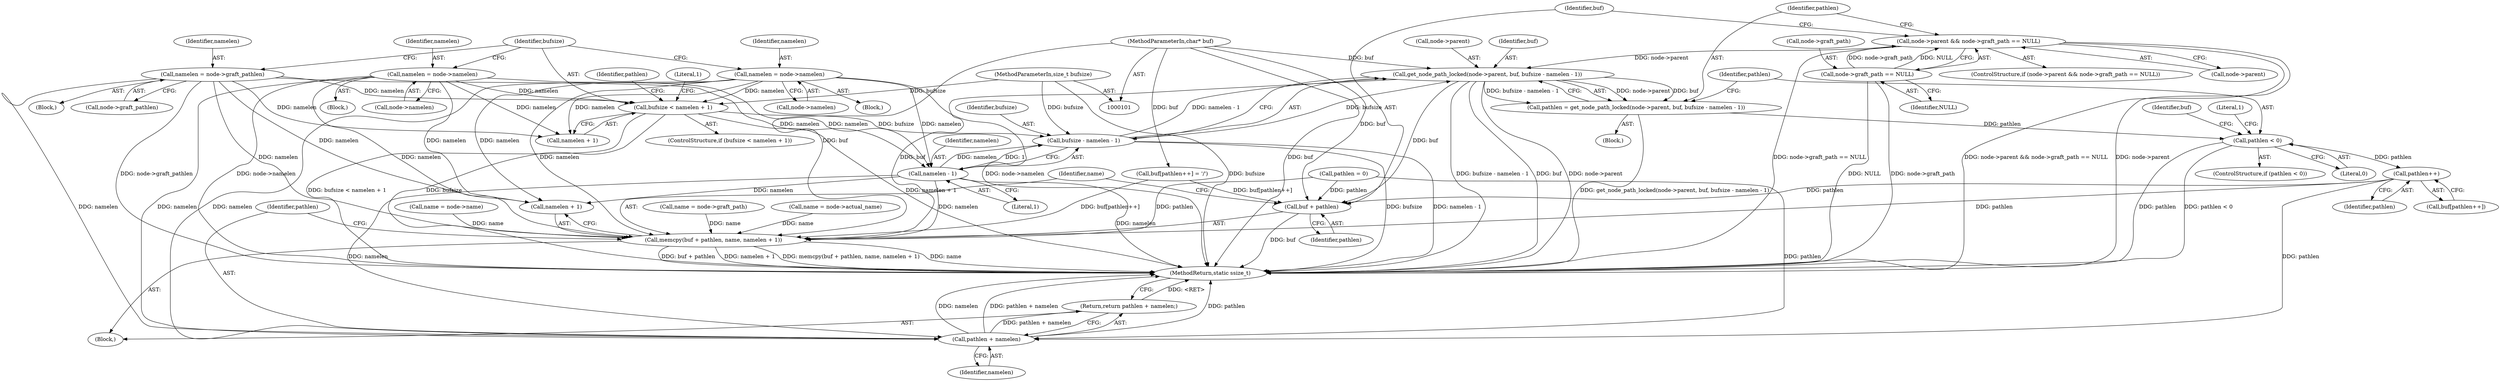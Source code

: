 digraph "0_Android_864e2e22fcd0cba3f5e67680ccabd0302dfda45d@pointer" {
"1000178" [label="(Call,get_node_path_locked(node->parent, buf, bufsize - namelen - 1))"];
"1000166" [label="(Call,node->parent && node->graft_path == NULL)"];
"1000170" [label="(Call,node->graft_path == NULL)"];
"1000103" [label="(MethodParameterIn,char* buf)"];
"1000183" [label="(Call,bufsize - namelen - 1)"];
"1000152" [label="(Call,bufsize < namelen + 1)"];
"1000104" [label="(MethodParameterIn,size_t bufsize)"];
"1000134" [label="(Call,namelen = node->namelen)"];
"1000118" [label="(Call,namelen = node->graft_pathlen)"];
"1000146" [label="(Call,namelen = node->namelen)"];
"1000185" [label="(Call,namelen - 1)"];
"1000176" [label="(Call,pathlen = get_node_path_locked(node->parent, buf, bufsize - namelen - 1))"];
"1000189" [label="(Call,pathlen < 0)"];
"1000199" [label="(Call,pathlen++)"];
"1000202" [label="(Call,memcpy(buf + pathlen, name, namelen + 1))"];
"1000203" [label="(Call,buf + pathlen)"];
"1000211" [label="(Call,pathlen + namelen)"];
"1000210" [label="(Return,return pathlen + namelen;)"];
"1000185" [label="(Call,namelen - 1)"];
"1000166" [label="(Call,node->parent && node->graft_path == NULL)"];
"1000160" [label="(Literal,1)"];
"1000135" [label="(Identifier,namelen)"];
"1000119" [label="(Identifier,namelen)"];
"1000198" [label="(Identifier,buf)"];
"1000104" [label="(MethodParameterIn,size_t bufsize)"];
"1000103" [label="(MethodParameterIn,char* buf)"];
"1000128" [label="(Block,)"];
"1000197" [label="(Call,buf[pathlen++])"];
"1000129" [label="(Call,name = node->actual_name)"];
"1000163" [label="(Identifier,pathlen)"];
"1000146" [label="(Call,namelen = node->namelen)"];
"1000191" [label="(Literal,0)"];
"1000187" [label="(Literal,1)"];
"1000175" [label="(Block,)"];
"1000162" [label="(Call,pathlen = 0)"];
"1000213" [label="(Identifier,namelen)"];
"1000176" [label="(Call,pathlen = get_node_path_locked(node->parent, buf, bufsize - namelen - 1))"];
"1000177" [label="(Identifier,pathlen)"];
"1000199" [label="(Call,pathlen++)"];
"1000204" [label="(Identifier,buf)"];
"1000179" [label="(Call,node->parent)"];
"1000189" [label="(Call,pathlen < 0)"];
"1000214" [label="(MethodReturn,static ssize_t)"];
"1000203" [label="(Call,buf + pathlen)"];
"1000211" [label="(Call,pathlen + namelen)"];
"1000136" [label="(Call,node->namelen)"];
"1000148" [label="(Call,node->namelen)"];
"1000170" [label="(Call,node->graft_path == NULL)"];
"1000165" [label="(ControlStructure,if (node->parent && node->graft_path == NULL))"];
"1000140" [label="(Block,)"];
"1000188" [label="(ControlStructure,if (pathlen < 0))"];
"1000200" [label="(Identifier,pathlen)"];
"1000154" [label="(Call,namelen + 1)"];
"1000167" [label="(Call,node->parent)"];
"1000205" [label="(Identifier,pathlen)"];
"1000196" [label="(Call,buf[pathlen++] = '/')"];
"1000134" [label="(Call,namelen = node->namelen)"];
"1000206" [label="(Identifier,name)"];
"1000174" [label="(Identifier,NULL)"];
"1000210" [label="(Return,return pathlen + namelen;)"];
"1000184" [label="(Identifier,bufsize)"];
"1000178" [label="(Call,get_node_path_locked(node->parent, buf, bufsize - namelen - 1))"];
"1000182" [label="(Identifier,buf)"];
"1000190" [label="(Identifier,pathlen)"];
"1000195" [label="(Literal,1)"];
"1000141" [label="(Call,name = node->name)"];
"1000113" [label="(Call,name = node->graft_path)"];
"1000112" [label="(Block,)"];
"1000186" [label="(Identifier,namelen)"];
"1000153" [label="(Identifier,bufsize)"];
"1000151" [label="(ControlStructure,if (bufsize < namelen + 1))"];
"1000147" [label="(Identifier,namelen)"];
"1000183" [label="(Call,bufsize - namelen - 1)"];
"1000105" [label="(Block,)"];
"1000212" [label="(Identifier,pathlen)"];
"1000152" [label="(Call,bufsize < namelen + 1)"];
"1000120" [label="(Call,node->graft_pathlen)"];
"1000207" [label="(Call,namelen + 1)"];
"1000118" [label="(Call,namelen = node->graft_pathlen)"];
"1000171" [label="(Call,node->graft_path)"];
"1000202" [label="(Call,memcpy(buf + pathlen, name, namelen + 1))"];
"1000178" -> "1000176"  [label="AST: "];
"1000178" -> "1000183"  [label="CFG: "];
"1000179" -> "1000178"  [label="AST: "];
"1000182" -> "1000178"  [label="AST: "];
"1000183" -> "1000178"  [label="AST: "];
"1000176" -> "1000178"  [label="CFG: "];
"1000178" -> "1000214"  [label="DDG: bufsize - namelen - 1"];
"1000178" -> "1000214"  [label="DDG: buf"];
"1000178" -> "1000214"  [label="DDG: node->parent"];
"1000178" -> "1000176"  [label="DDG: node->parent"];
"1000178" -> "1000176"  [label="DDG: buf"];
"1000178" -> "1000176"  [label="DDG: bufsize - namelen - 1"];
"1000166" -> "1000178"  [label="DDG: node->parent"];
"1000103" -> "1000178"  [label="DDG: buf"];
"1000183" -> "1000178"  [label="DDG: bufsize"];
"1000183" -> "1000178"  [label="DDG: namelen - 1"];
"1000178" -> "1000202"  [label="DDG: buf"];
"1000178" -> "1000203"  [label="DDG: buf"];
"1000166" -> "1000165"  [label="AST: "];
"1000166" -> "1000167"  [label="CFG: "];
"1000166" -> "1000170"  [label="CFG: "];
"1000167" -> "1000166"  [label="AST: "];
"1000170" -> "1000166"  [label="AST: "];
"1000177" -> "1000166"  [label="CFG: "];
"1000204" -> "1000166"  [label="CFG: "];
"1000166" -> "1000214"  [label="DDG: node->graft_path == NULL"];
"1000166" -> "1000214"  [label="DDG: node->parent && node->graft_path == NULL"];
"1000166" -> "1000214"  [label="DDG: node->parent"];
"1000170" -> "1000166"  [label="DDG: node->graft_path"];
"1000170" -> "1000166"  [label="DDG: NULL"];
"1000170" -> "1000174"  [label="CFG: "];
"1000171" -> "1000170"  [label="AST: "];
"1000174" -> "1000170"  [label="AST: "];
"1000170" -> "1000214"  [label="DDG: NULL"];
"1000170" -> "1000214"  [label="DDG: node->graft_path"];
"1000103" -> "1000101"  [label="AST: "];
"1000103" -> "1000214"  [label="DDG: buf"];
"1000103" -> "1000196"  [label="DDG: buf"];
"1000103" -> "1000202"  [label="DDG: buf"];
"1000103" -> "1000203"  [label="DDG: buf"];
"1000183" -> "1000185"  [label="CFG: "];
"1000184" -> "1000183"  [label="AST: "];
"1000185" -> "1000183"  [label="AST: "];
"1000183" -> "1000214"  [label="DDG: namelen - 1"];
"1000183" -> "1000214"  [label="DDG: bufsize"];
"1000152" -> "1000183"  [label="DDG: bufsize"];
"1000104" -> "1000183"  [label="DDG: bufsize"];
"1000185" -> "1000183"  [label="DDG: namelen"];
"1000185" -> "1000183"  [label="DDG: 1"];
"1000152" -> "1000151"  [label="AST: "];
"1000152" -> "1000154"  [label="CFG: "];
"1000153" -> "1000152"  [label="AST: "];
"1000154" -> "1000152"  [label="AST: "];
"1000160" -> "1000152"  [label="CFG: "];
"1000163" -> "1000152"  [label="CFG: "];
"1000152" -> "1000214"  [label="DDG: bufsize < namelen + 1"];
"1000152" -> "1000214"  [label="DDG: bufsize"];
"1000152" -> "1000214"  [label="DDG: namelen + 1"];
"1000104" -> "1000152"  [label="DDG: bufsize"];
"1000134" -> "1000152"  [label="DDG: namelen"];
"1000118" -> "1000152"  [label="DDG: namelen"];
"1000146" -> "1000152"  [label="DDG: namelen"];
"1000104" -> "1000101"  [label="AST: "];
"1000104" -> "1000214"  [label="DDG: bufsize"];
"1000134" -> "1000128"  [label="AST: "];
"1000134" -> "1000136"  [label="CFG: "];
"1000135" -> "1000134"  [label="AST: "];
"1000136" -> "1000134"  [label="AST: "];
"1000153" -> "1000134"  [label="CFG: "];
"1000134" -> "1000214"  [label="DDG: node->namelen"];
"1000134" -> "1000154"  [label="DDG: namelen"];
"1000134" -> "1000185"  [label="DDG: namelen"];
"1000134" -> "1000202"  [label="DDG: namelen"];
"1000134" -> "1000207"  [label="DDG: namelen"];
"1000134" -> "1000211"  [label="DDG: namelen"];
"1000118" -> "1000112"  [label="AST: "];
"1000118" -> "1000120"  [label="CFG: "];
"1000119" -> "1000118"  [label="AST: "];
"1000120" -> "1000118"  [label="AST: "];
"1000153" -> "1000118"  [label="CFG: "];
"1000118" -> "1000214"  [label="DDG: node->graft_pathlen"];
"1000118" -> "1000154"  [label="DDG: namelen"];
"1000118" -> "1000185"  [label="DDG: namelen"];
"1000118" -> "1000202"  [label="DDG: namelen"];
"1000118" -> "1000207"  [label="DDG: namelen"];
"1000118" -> "1000211"  [label="DDG: namelen"];
"1000146" -> "1000140"  [label="AST: "];
"1000146" -> "1000148"  [label="CFG: "];
"1000147" -> "1000146"  [label="AST: "];
"1000148" -> "1000146"  [label="AST: "];
"1000153" -> "1000146"  [label="CFG: "];
"1000146" -> "1000214"  [label="DDG: node->namelen"];
"1000146" -> "1000154"  [label="DDG: namelen"];
"1000146" -> "1000185"  [label="DDG: namelen"];
"1000146" -> "1000202"  [label="DDG: namelen"];
"1000146" -> "1000207"  [label="DDG: namelen"];
"1000146" -> "1000211"  [label="DDG: namelen"];
"1000185" -> "1000187"  [label="CFG: "];
"1000186" -> "1000185"  [label="AST: "];
"1000187" -> "1000185"  [label="AST: "];
"1000185" -> "1000214"  [label="DDG: namelen"];
"1000185" -> "1000202"  [label="DDG: namelen"];
"1000185" -> "1000207"  [label="DDG: namelen"];
"1000185" -> "1000211"  [label="DDG: namelen"];
"1000176" -> "1000175"  [label="AST: "];
"1000177" -> "1000176"  [label="AST: "];
"1000190" -> "1000176"  [label="CFG: "];
"1000176" -> "1000214"  [label="DDG: get_node_path_locked(node->parent, buf, bufsize - namelen - 1)"];
"1000176" -> "1000189"  [label="DDG: pathlen"];
"1000189" -> "1000188"  [label="AST: "];
"1000189" -> "1000191"  [label="CFG: "];
"1000190" -> "1000189"  [label="AST: "];
"1000191" -> "1000189"  [label="AST: "];
"1000195" -> "1000189"  [label="CFG: "];
"1000198" -> "1000189"  [label="CFG: "];
"1000189" -> "1000214"  [label="DDG: pathlen"];
"1000189" -> "1000214"  [label="DDG: pathlen < 0"];
"1000189" -> "1000199"  [label="DDG: pathlen"];
"1000199" -> "1000197"  [label="AST: "];
"1000199" -> "1000200"  [label="CFG: "];
"1000200" -> "1000199"  [label="AST: "];
"1000197" -> "1000199"  [label="CFG: "];
"1000199" -> "1000202"  [label="DDG: pathlen"];
"1000199" -> "1000203"  [label="DDG: pathlen"];
"1000199" -> "1000211"  [label="DDG: pathlen"];
"1000202" -> "1000105"  [label="AST: "];
"1000202" -> "1000207"  [label="CFG: "];
"1000203" -> "1000202"  [label="AST: "];
"1000206" -> "1000202"  [label="AST: "];
"1000207" -> "1000202"  [label="AST: "];
"1000212" -> "1000202"  [label="CFG: "];
"1000202" -> "1000214"  [label="DDG: name"];
"1000202" -> "1000214"  [label="DDG: buf + pathlen"];
"1000202" -> "1000214"  [label="DDG: namelen + 1"];
"1000202" -> "1000214"  [label="DDG: memcpy(buf + pathlen, name, namelen + 1)"];
"1000196" -> "1000202"  [label="DDG: buf[pathlen++]"];
"1000162" -> "1000202"  [label="DDG: pathlen"];
"1000129" -> "1000202"  [label="DDG: name"];
"1000141" -> "1000202"  [label="DDG: name"];
"1000113" -> "1000202"  [label="DDG: name"];
"1000203" -> "1000205"  [label="CFG: "];
"1000204" -> "1000203"  [label="AST: "];
"1000205" -> "1000203"  [label="AST: "];
"1000206" -> "1000203"  [label="CFG: "];
"1000203" -> "1000214"  [label="DDG: buf"];
"1000196" -> "1000203"  [label="DDG: buf[pathlen++]"];
"1000162" -> "1000203"  [label="DDG: pathlen"];
"1000211" -> "1000210"  [label="AST: "];
"1000211" -> "1000213"  [label="CFG: "];
"1000212" -> "1000211"  [label="AST: "];
"1000213" -> "1000211"  [label="AST: "];
"1000210" -> "1000211"  [label="CFG: "];
"1000211" -> "1000214"  [label="DDG: pathlen"];
"1000211" -> "1000214"  [label="DDG: namelen"];
"1000211" -> "1000214"  [label="DDG: pathlen + namelen"];
"1000211" -> "1000210"  [label="DDG: pathlen + namelen"];
"1000162" -> "1000211"  [label="DDG: pathlen"];
"1000210" -> "1000105"  [label="AST: "];
"1000214" -> "1000210"  [label="CFG: "];
"1000210" -> "1000214"  [label="DDG: <RET>"];
}
